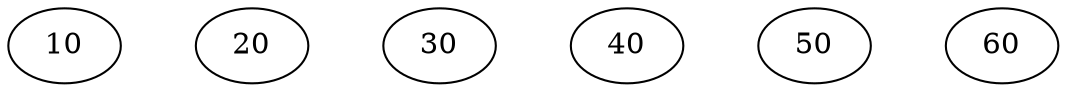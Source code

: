digraph BubbleSort {
rankdir="LR";
"0x7fffffd33c90" [label="10"] 
"0x7fffffd33c90" -> "0x7fffffd33c94" [style=invis] 
"0x7fffffd33c94" [label="20"] 
"0x7fffffd33c94" -> "0x7fffffd33c98" [style=invis] 
"0x7fffffd33c98" [label="30"] 
"0x7fffffd33c98" -> "0x7fffffd33c9c" [style=invis] 
"0x7fffffd33c9c" [label="40"] 
"0x7fffffd33c9c" -> "0x7fffffd33ca0" [style=invis] 
"0x7fffffd33ca0" [label="50"] 
"0x7fffffd33ca0" -> "0x7fffffd33ca4" [style=invis] 
"0x7fffffd33ca4" [label="60"] 
}
